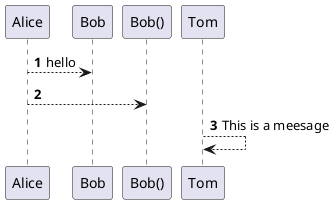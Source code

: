 @startuml
'https://plantuml.com/sequence-diagram

autonumber

Alice ---> Bob : hello
Alice --> "Bob()"

Tom --> Tom : This is a meesage
@enduml